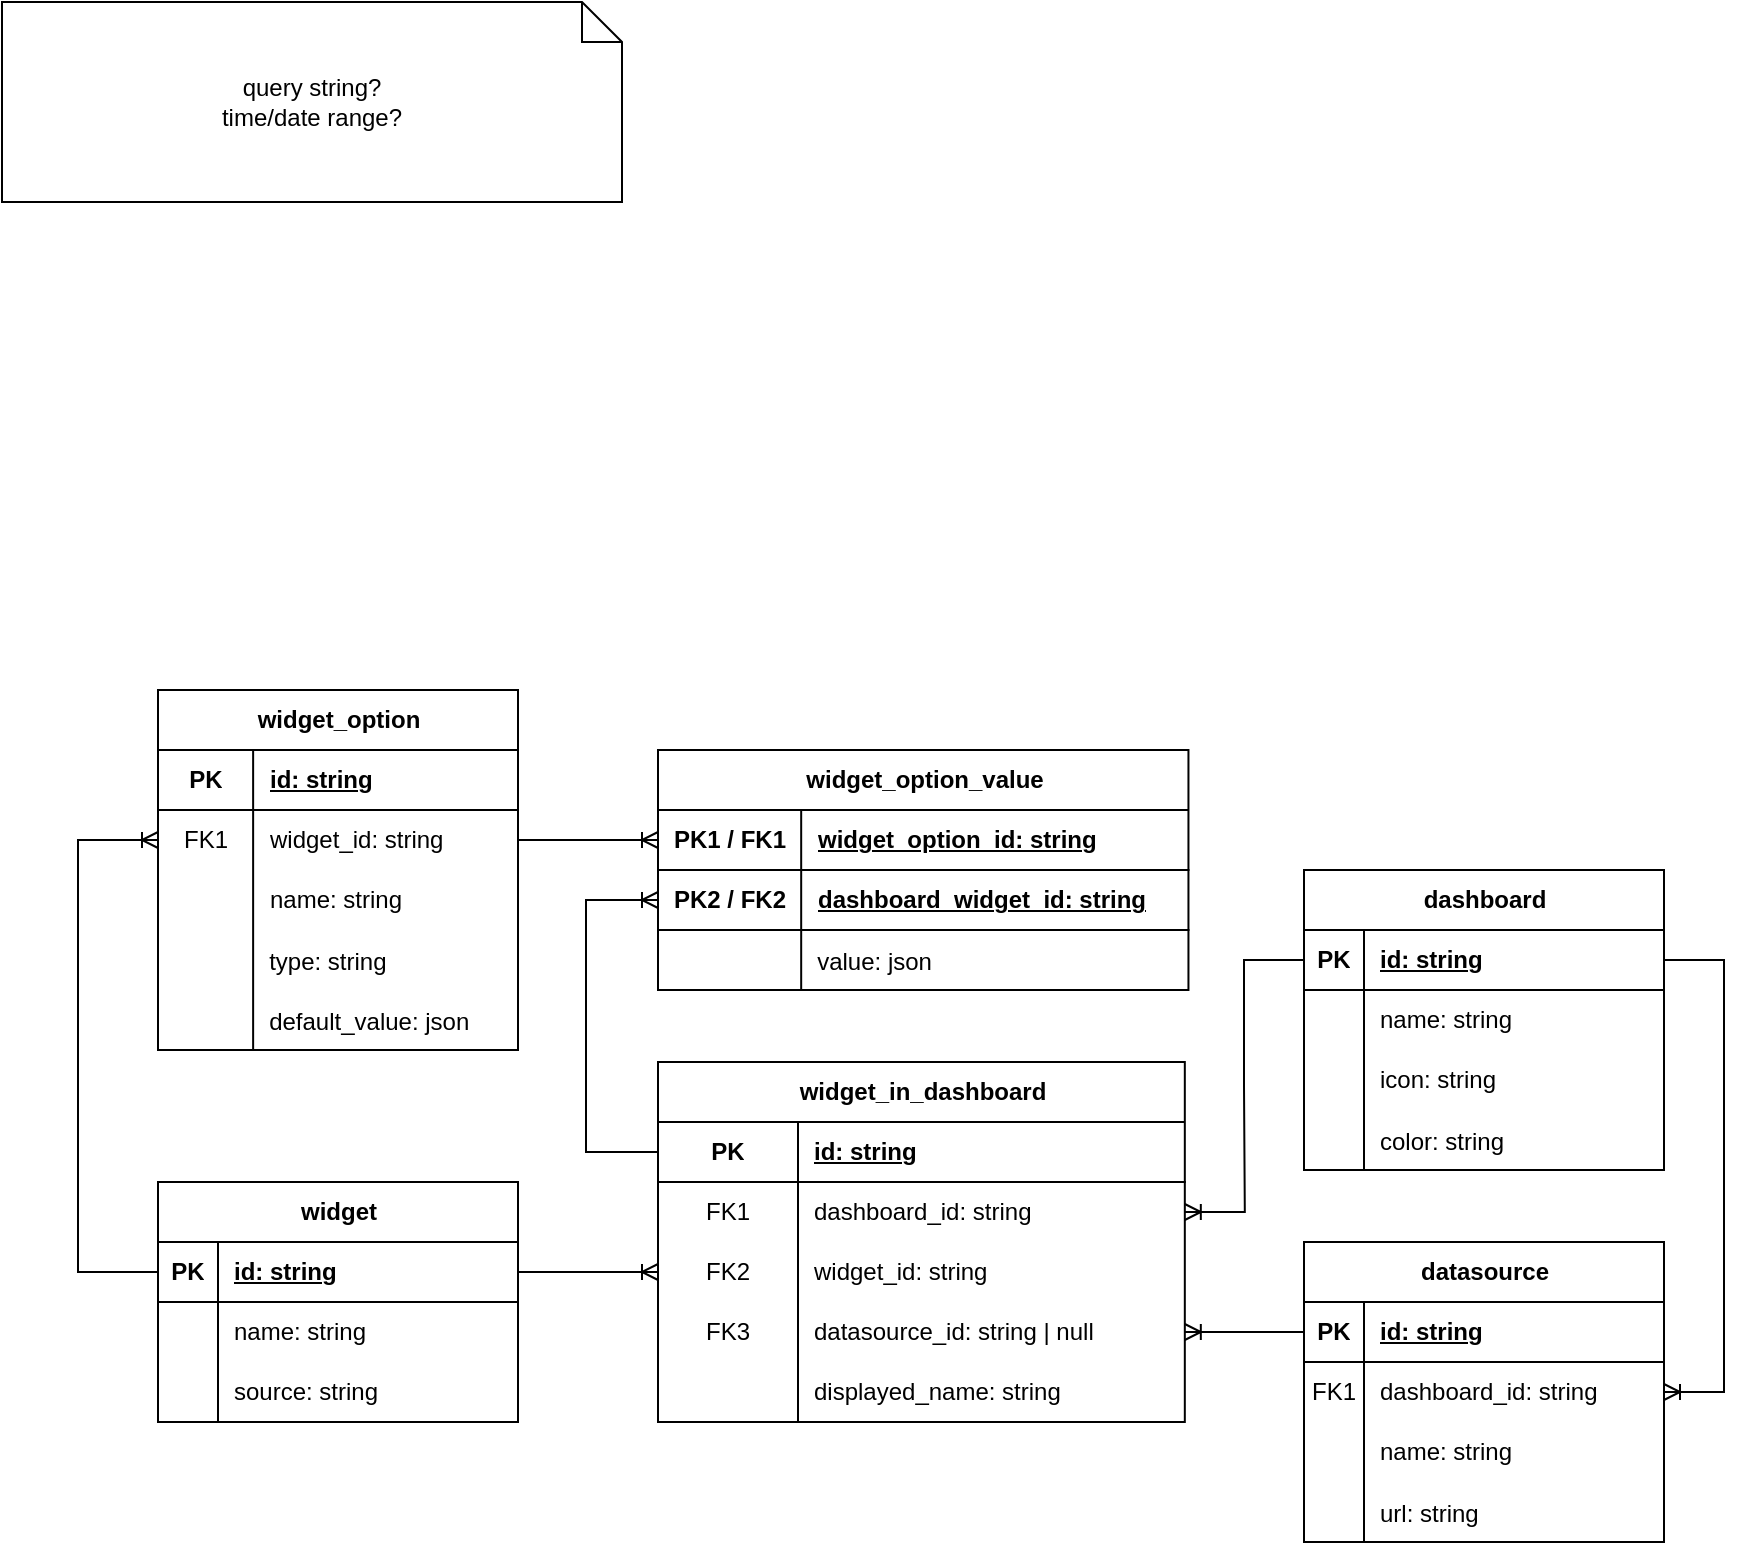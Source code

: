 <mxfile version="24.0.4" type="device" pages="2">
  <diagram id="R2lEEEUBdFMjLlhIrx00" name="Page-1">
    <mxGraphModel dx="989" dy="1033" grid="0" gridSize="10" guides="1" tooltips="1" connect="1" arrows="1" fold="1" page="0" pageScale="1" pageWidth="850" pageHeight="1100" math="0" shadow="0" extFonts="Permanent Marker^https://fonts.googleapis.com/css?family=Permanent+Marker">
      <root>
        <mxCell id="0" />
        <mxCell id="1" parent="0" />
        <mxCell id="Te9LDFHMuClZPnM4s6AV-28" value="widget" style="shape=table;startSize=30;container=1;collapsible=1;childLayout=tableLayout;fixedRows=1;rowLines=0;fontStyle=1;align=center;resizeLast=1;html=1;swimlaneLine=1;" parent="1" vertex="1">
          <mxGeometry x="90" y="330" width="180" height="120" as="geometry" />
        </mxCell>
        <mxCell id="Te9LDFHMuClZPnM4s6AV-29" value="" style="shape=tableRow;horizontal=0;startSize=0;swimlaneHead=0;swimlaneBody=0;fillColor=none;collapsible=0;dropTarget=0;points=[[0,0.5],[1,0.5]];portConstraint=eastwest;top=0;left=0;right=0;bottom=1;" parent="Te9LDFHMuClZPnM4s6AV-28" vertex="1">
          <mxGeometry y="30" width="180" height="30" as="geometry" />
        </mxCell>
        <mxCell id="Te9LDFHMuClZPnM4s6AV-30" value="PK" style="shape=partialRectangle;connectable=0;fillColor=none;top=0;left=0;bottom=0;right=0;fontStyle=1;overflow=hidden;whiteSpace=wrap;html=1;" parent="Te9LDFHMuClZPnM4s6AV-29" vertex="1">
          <mxGeometry width="30" height="30" as="geometry">
            <mxRectangle width="30" height="30" as="alternateBounds" />
          </mxGeometry>
        </mxCell>
        <mxCell id="Te9LDFHMuClZPnM4s6AV-31" value="id: string" style="shape=partialRectangle;connectable=0;fillColor=none;top=0;left=0;bottom=0;right=0;align=left;spacingLeft=6;fontStyle=5;overflow=hidden;whiteSpace=wrap;html=1;" parent="Te9LDFHMuClZPnM4s6AV-29" vertex="1">
          <mxGeometry x="30" width="150" height="30" as="geometry">
            <mxRectangle width="150" height="30" as="alternateBounds" />
          </mxGeometry>
        </mxCell>
        <mxCell id="Te9LDFHMuClZPnM4s6AV-32" value="" style="shape=tableRow;horizontal=0;startSize=0;swimlaneHead=0;swimlaneBody=0;fillColor=none;collapsible=0;dropTarget=0;points=[[0,0.5],[1,0.5]];portConstraint=eastwest;top=0;left=0;right=0;bottom=0;" parent="Te9LDFHMuClZPnM4s6AV-28" vertex="1">
          <mxGeometry y="60" width="180" height="30" as="geometry" />
        </mxCell>
        <mxCell id="Te9LDFHMuClZPnM4s6AV-33" value="" style="shape=partialRectangle;connectable=0;fillColor=none;top=0;left=0;bottom=0;right=0;editable=1;overflow=hidden;whiteSpace=wrap;html=1;" parent="Te9LDFHMuClZPnM4s6AV-32" vertex="1">
          <mxGeometry width="30" height="30" as="geometry">
            <mxRectangle width="30" height="30" as="alternateBounds" />
          </mxGeometry>
        </mxCell>
        <mxCell id="Te9LDFHMuClZPnM4s6AV-34" value="name: string" style="shape=partialRectangle;connectable=0;fillColor=none;top=0;left=0;bottom=0;right=0;align=left;spacingLeft=6;overflow=hidden;whiteSpace=wrap;html=1;" parent="Te9LDFHMuClZPnM4s6AV-32" vertex="1">
          <mxGeometry x="30" width="150" height="30" as="geometry">
            <mxRectangle width="150" height="30" as="alternateBounds" />
          </mxGeometry>
        </mxCell>
        <mxCell id="Te9LDFHMuClZPnM4s6AV-35" value="" style="shape=tableRow;horizontal=0;startSize=0;swimlaneHead=0;swimlaneBody=0;fillColor=none;collapsible=0;dropTarget=0;points=[[0,0.5],[1,0.5]];portConstraint=eastwest;top=0;left=0;right=0;bottom=0;" parent="Te9LDFHMuClZPnM4s6AV-28" vertex="1">
          <mxGeometry y="90" width="180" height="30" as="geometry" />
        </mxCell>
        <mxCell id="Te9LDFHMuClZPnM4s6AV-36" value="" style="shape=partialRectangle;connectable=0;fillColor=none;top=0;left=0;bottom=0;right=0;editable=1;overflow=hidden;whiteSpace=wrap;html=1;" parent="Te9LDFHMuClZPnM4s6AV-35" vertex="1">
          <mxGeometry width="30" height="30" as="geometry">
            <mxRectangle width="30" height="30" as="alternateBounds" />
          </mxGeometry>
        </mxCell>
        <mxCell id="Te9LDFHMuClZPnM4s6AV-37" value="source: string" style="shape=partialRectangle;connectable=0;fillColor=none;top=0;left=0;bottom=0;right=0;align=left;spacingLeft=6;overflow=hidden;whiteSpace=wrap;html=1;" parent="Te9LDFHMuClZPnM4s6AV-35" vertex="1">
          <mxGeometry x="30" width="150" height="30" as="geometry">
            <mxRectangle width="150" height="30" as="alternateBounds" />
          </mxGeometry>
        </mxCell>
        <mxCell id="Te9LDFHMuClZPnM4s6AV-76" value="dashboard" style="shape=table;startSize=30;container=1;collapsible=1;childLayout=tableLayout;fixedRows=1;rowLines=0;fontStyle=1;align=center;resizeLast=1;html=1;swimlaneLine=1;" parent="1" vertex="1">
          <mxGeometry x="663" y="174" width="180" height="150" as="geometry" />
        </mxCell>
        <mxCell id="Te9LDFHMuClZPnM4s6AV-77" value="" style="shape=tableRow;horizontal=0;startSize=0;swimlaneHead=0;swimlaneBody=0;fillColor=none;collapsible=0;dropTarget=0;points=[[0,0.5],[1,0.5]];portConstraint=eastwest;top=0;left=0;right=0;bottom=1;" parent="Te9LDFHMuClZPnM4s6AV-76" vertex="1">
          <mxGeometry y="30" width="180" height="30" as="geometry" />
        </mxCell>
        <mxCell id="Te9LDFHMuClZPnM4s6AV-78" value="PK" style="shape=partialRectangle;connectable=0;fillColor=none;top=0;left=0;bottom=0;right=0;fontStyle=1;overflow=hidden;whiteSpace=wrap;html=1;" parent="Te9LDFHMuClZPnM4s6AV-77" vertex="1">
          <mxGeometry width="30" height="30" as="geometry">
            <mxRectangle width="30" height="30" as="alternateBounds" />
          </mxGeometry>
        </mxCell>
        <mxCell id="Te9LDFHMuClZPnM4s6AV-79" value="id: string" style="shape=partialRectangle;connectable=0;fillColor=none;top=0;left=0;bottom=0;right=0;align=left;spacingLeft=6;fontStyle=5;overflow=hidden;whiteSpace=wrap;html=1;" parent="Te9LDFHMuClZPnM4s6AV-77" vertex="1">
          <mxGeometry x="30" width="150" height="30" as="geometry">
            <mxRectangle width="150" height="30" as="alternateBounds" />
          </mxGeometry>
        </mxCell>
        <mxCell id="Te9LDFHMuClZPnM4s6AV-80" value="" style="shape=tableRow;horizontal=0;startSize=0;swimlaneHead=0;swimlaneBody=0;fillColor=none;collapsible=0;dropTarget=0;points=[[0,0.5],[1,0.5]];portConstraint=eastwest;top=0;left=0;right=0;bottom=0;" parent="Te9LDFHMuClZPnM4s6AV-76" vertex="1">
          <mxGeometry y="60" width="180" height="30" as="geometry" />
        </mxCell>
        <mxCell id="Te9LDFHMuClZPnM4s6AV-81" value="" style="shape=partialRectangle;connectable=0;fillColor=none;top=0;left=0;bottom=0;right=0;editable=1;overflow=hidden;whiteSpace=wrap;html=1;" parent="Te9LDFHMuClZPnM4s6AV-80" vertex="1">
          <mxGeometry width="30" height="30" as="geometry">
            <mxRectangle width="30" height="30" as="alternateBounds" />
          </mxGeometry>
        </mxCell>
        <mxCell id="Te9LDFHMuClZPnM4s6AV-82" value="name: string" style="shape=partialRectangle;connectable=0;fillColor=none;top=0;left=0;bottom=0;right=0;align=left;spacingLeft=6;overflow=hidden;whiteSpace=wrap;html=1;" parent="Te9LDFHMuClZPnM4s6AV-80" vertex="1">
          <mxGeometry x="30" width="150" height="30" as="geometry">
            <mxRectangle width="150" height="30" as="alternateBounds" />
          </mxGeometry>
        </mxCell>
        <mxCell id="Te9LDFHMuClZPnM4s6AV-83" value="" style="shape=tableRow;horizontal=0;startSize=0;swimlaneHead=0;swimlaneBody=0;fillColor=none;collapsible=0;dropTarget=0;points=[[0,0.5],[1,0.5]];portConstraint=eastwest;top=0;left=0;right=0;bottom=0;" parent="Te9LDFHMuClZPnM4s6AV-76" vertex="1">
          <mxGeometry y="90" width="180" height="30" as="geometry" />
        </mxCell>
        <mxCell id="Te9LDFHMuClZPnM4s6AV-84" value="" style="shape=partialRectangle;connectable=0;fillColor=none;top=0;left=0;bottom=0;right=0;editable=1;overflow=hidden;whiteSpace=wrap;html=1;" parent="Te9LDFHMuClZPnM4s6AV-83" vertex="1">
          <mxGeometry width="30" height="30" as="geometry">
            <mxRectangle width="30" height="30" as="alternateBounds" />
          </mxGeometry>
        </mxCell>
        <mxCell id="Te9LDFHMuClZPnM4s6AV-85" value="icon: string" style="shape=partialRectangle;connectable=0;fillColor=none;top=0;left=0;bottom=0;right=0;align=left;spacingLeft=6;overflow=hidden;whiteSpace=wrap;html=1;" parent="Te9LDFHMuClZPnM4s6AV-83" vertex="1">
          <mxGeometry x="30" width="150" height="30" as="geometry">
            <mxRectangle width="150" height="30" as="alternateBounds" />
          </mxGeometry>
        </mxCell>
        <mxCell id="m6MN7YLD6GfUVLZnGuuG-7" value="" style="shape=tableRow;horizontal=0;startSize=0;swimlaneHead=0;swimlaneBody=0;fillColor=none;collapsible=0;dropTarget=0;points=[[0,0.5],[1,0.5]];portConstraint=eastwest;top=0;left=0;right=0;bottom=0;" parent="Te9LDFHMuClZPnM4s6AV-76" vertex="1">
          <mxGeometry y="120" width="180" height="30" as="geometry" />
        </mxCell>
        <mxCell id="m6MN7YLD6GfUVLZnGuuG-8" value="" style="shape=partialRectangle;connectable=0;fillColor=none;top=0;left=0;bottom=0;right=0;editable=1;overflow=hidden;" parent="m6MN7YLD6GfUVLZnGuuG-7" vertex="1">
          <mxGeometry width="30" height="30" as="geometry">
            <mxRectangle width="30" height="30" as="alternateBounds" />
          </mxGeometry>
        </mxCell>
        <mxCell id="m6MN7YLD6GfUVLZnGuuG-9" value="color: string" style="shape=partialRectangle;connectable=0;fillColor=none;top=0;left=0;bottom=0;right=0;align=left;spacingLeft=6;overflow=hidden;" parent="m6MN7YLD6GfUVLZnGuuG-7" vertex="1">
          <mxGeometry x="30" width="150" height="30" as="geometry">
            <mxRectangle width="150" height="30" as="alternateBounds" />
          </mxGeometry>
        </mxCell>
        <mxCell id="Te9LDFHMuClZPnM4s6AV-92" value="widget_in_dashboard" style="shape=table;startSize=30;container=1;collapsible=1;childLayout=tableLayout;fixedRows=1;rowLines=0;fontStyle=1;align=center;resizeLast=1;html=1;swimlaneLine=1;" parent="1" vertex="1">
          <mxGeometry x="340" y="270" width="263.409" height="180" as="geometry" />
        </mxCell>
        <mxCell id="Te9LDFHMuClZPnM4s6AV-119" value="" style="shape=tableRow;horizontal=0;startSize=0;swimlaneHead=0;swimlaneBody=0;fillColor=none;collapsible=0;dropTarget=0;points=[[0,0.5],[1,0.5]];portConstraint=eastwest;top=0;left=0;right=0;bottom=1;" parent="Te9LDFHMuClZPnM4s6AV-92" vertex="1">
          <mxGeometry y="30" width="263.409" height="30" as="geometry" />
        </mxCell>
        <mxCell id="Te9LDFHMuClZPnM4s6AV-120" value="PK" style="shape=partialRectangle;connectable=0;fillColor=none;top=0;left=0;bottom=0;right=0;fontStyle=1;overflow=hidden;whiteSpace=wrap;html=1;" parent="Te9LDFHMuClZPnM4s6AV-119" vertex="1">
          <mxGeometry width="70" height="30" as="geometry">
            <mxRectangle width="70" height="30" as="alternateBounds" />
          </mxGeometry>
        </mxCell>
        <mxCell id="Te9LDFHMuClZPnM4s6AV-121" value="id: string" style="shape=partialRectangle;connectable=0;fillColor=none;top=0;left=0;bottom=0;right=0;align=left;spacingLeft=6;fontStyle=5;overflow=hidden;whiteSpace=wrap;html=1;" parent="Te9LDFHMuClZPnM4s6AV-119" vertex="1">
          <mxGeometry x="70" width="193.409" height="30" as="geometry">
            <mxRectangle width="193.409" height="30" as="alternateBounds" />
          </mxGeometry>
        </mxCell>
        <mxCell id="Te9LDFHMuClZPnM4s6AV-132" value="" style="shape=tableRow;horizontal=0;startSize=0;swimlaneHead=0;swimlaneBody=0;fillColor=none;collapsible=0;dropTarget=0;points=[[0,0.5],[1,0.5]];portConstraint=eastwest;top=0;left=0;right=0;bottom=0;" parent="Te9LDFHMuClZPnM4s6AV-92" vertex="1">
          <mxGeometry y="60" width="263.409" height="30" as="geometry" />
        </mxCell>
        <mxCell id="Te9LDFHMuClZPnM4s6AV-133" value="FK1" style="shape=partialRectangle;connectable=0;fillColor=none;top=0;left=0;bottom=0;right=0;fontStyle=0;overflow=hidden;whiteSpace=wrap;html=1;" parent="Te9LDFHMuClZPnM4s6AV-132" vertex="1">
          <mxGeometry width="70" height="30" as="geometry">
            <mxRectangle width="70" height="30" as="alternateBounds" />
          </mxGeometry>
        </mxCell>
        <mxCell id="Te9LDFHMuClZPnM4s6AV-134" value="dashboard_id: string" style="shape=partialRectangle;connectable=0;fillColor=none;top=0;left=0;bottom=0;right=0;align=left;spacingLeft=6;fontStyle=0;overflow=hidden;whiteSpace=wrap;html=1;" parent="Te9LDFHMuClZPnM4s6AV-132" vertex="1">
          <mxGeometry x="70" width="193.409" height="30" as="geometry">
            <mxRectangle width="193.409" height="30" as="alternateBounds" />
          </mxGeometry>
        </mxCell>
        <mxCell id="Te9LDFHMuClZPnM4s6AV-116" value="" style="shape=tableRow;horizontal=0;startSize=0;swimlaneHead=0;swimlaneBody=0;fillColor=none;collapsible=0;dropTarget=0;points=[[0,0.5],[1,0.5]];portConstraint=eastwest;top=0;left=0;right=0;bottom=0;" parent="Te9LDFHMuClZPnM4s6AV-92" vertex="1">
          <mxGeometry y="90" width="263.409" height="30" as="geometry" />
        </mxCell>
        <mxCell id="Te9LDFHMuClZPnM4s6AV-117" value="FK2" style="shape=partialRectangle;connectable=0;fillColor=none;top=0;left=0;bottom=0;right=0;fontStyle=0;overflow=hidden;whiteSpace=wrap;html=1;" parent="Te9LDFHMuClZPnM4s6AV-116" vertex="1">
          <mxGeometry width="70" height="30" as="geometry">
            <mxRectangle width="70" height="30" as="alternateBounds" />
          </mxGeometry>
        </mxCell>
        <mxCell id="Te9LDFHMuClZPnM4s6AV-118" value="widget_id: string" style="shape=partialRectangle;connectable=0;fillColor=none;top=0;left=0;bottom=0;right=0;align=left;spacingLeft=6;fontStyle=0;overflow=hidden;whiteSpace=wrap;html=1;" parent="Te9LDFHMuClZPnM4s6AV-116" vertex="1">
          <mxGeometry x="70" width="193.409" height="30" as="geometry">
            <mxRectangle width="193.409" height="30" as="alternateBounds" />
          </mxGeometry>
        </mxCell>
        <mxCell id="79Zf-nwDdIMhH0uCyIyL-22" value="" style="shape=tableRow;horizontal=0;startSize=0;swimlaneHead=0;swimlaneBody=0;fillColor=none;collapsible=0;dropTarget=0;points=[[0,0.5],[1,0.5]];portConstraint=eastwest;top=0;left=0;right=0;bottom=0;" vertex="1" parent="Te9LDFHMuClZPnM4s6AV-92">
          <mxGeometry y="120" width="263.409" height="30" as="geometry" />
        </mxCell>
        <mxCell id="79Zf-nwDdIMhH0uCyIyL-23" value="FK3" style="shape=partialRectangle;connectable=0;fillColor=none;top=0;left=0;bottom=0;right=0;fontStyle=0;overflow=hidden;whiteSpace=wrap;html=1;" vertex="1" parent="79Zf-nwDdIMhH0uCyIyL-22">
          <mxGeometry width="70" height="30" as="geometry">
            <mxRectangle width="70" height="30" as="alternateBounds" />
          </mxGeometry>
        </mxCell>
        <mxCell id="79Zf-nwDdIMhH0uCyIyL-24" value="datasource_id: string | null" style="shape=partialRectangle;connectable=0;fillColor=none;top=0;left=0;bottom=0;right=0;align=left;spacingLeft=6;fontStyle=0;overflow=hidden;whiteSpace=wrap;html=1;" vertex="1" parent="79Zf-nwDdIMhH0uCyIyL-22">
          <mxGeometry x="70" width="193.409" height="30" as="geometry">
            <mxRectangle width="193.409" height="30" as="alternateBounds" />
          </mxGeometry>
        </mxCell>
        <mxCell id="79Zf-nwDdIMhH0uCyIyL-29" value="" style="shape=tableRow;horizontal=0;startSize=0;swimlaneHead=0;swimlaneBody=0;fillColor=none;collapsible=0;dropTarget=0;points=[[0,0.5],[1,0.5]];portConstraint=eastwest;top=0;left=0;right=0;bottom=0;" vertex="1" parent="Te9LDFHMuClZPnM4s6AV-92">
          <mxGeometry y="150" width="263.409" height="30" as="geometry" />
        </mxCell>
        <mxCell id="79Zf-nwDdIMhH0uCyIyL-30" value="" style="shape=partialRectangle;connectable=0;fillColor=none;top=0;left=0;bottom=0;right=0;fontStyle=0;overflow=hidden;whiteSpace=wrap;html=1;" vertex="1" parent="79Zf-nwDdIMhH0uCyIyL-29">
          <mxGeometry width="70" height="30" as="geometry">
            <mxRectangle width="70" height="30" as="alternateBounds" />
          </mxGeometry>
        </mxCell>
        <mxCell id="79Zf-nwDdIMhH0uCyIyL-31" value="displayed_name: string" style="shape=partialRectangle;connectable=0;fillColor=none;top=0;left=0;bottom=0;right=0;align=left;spacingLeft=6;fontStyle=0;overflow=hidden;whiteSpace=wrap;html=1;" vertex="1" parent="79Zf-nwDdIMhH0uCyIyL-29">
          <mxGeometry x="70" width="193.409" height="30" as="geometry">
            <mxRectangle width="193.409" height="30" as="alternateBounds" />
          </mxGeometry>
        </mxCell>
        <mxCell id="Te9LDFHMuClZPnM4s6AV-106" style="edgeStyle=orthogonalEdgeStyle;rounded=0;orthogonalLoop=1;jettySize=auto;html=1;exitX=0;exitY=0.5;exitDx=0;exitDy=0;entryX=0;entryY=0.5;entryDx=0;entryDy=0;strokeColor=none;" parent="1" source="Te9LDFHMuClZPnM4s6AV-29" edge="1">
          <mxGeometry relative="1" as="geometry">
            <mxPoint x="340" y="315" as="targetPoint" />
          </mxGeometry>
        </mxCell>
        <mxCell id="Te9LDFHMuClZPnM4s6AV-107" value="" style="edgeStyle=entityRelationEdgeStyle;fontSize=12;html=1;endArrow=ERoneToMany;rounded=0;exitX=1;exitY=0.5;exitDx=0;exitDy=0;" parent="1" source="Te9LDFHMuClZPnM4s6AV-29" target="Te9LDFHMuClZPnM4s6AV-116" edge="1">
          <mxGeometry width="100" height="100" relative="1" as="geometry">
            <mxPoint x="220" y="430" as="sourcePoint" />
            <mxPoint x="340" y="315" as="targetPoint" />
          </mxGeometry>
        </mxCell>
        <mxCell id="Te9LDFHMuClZPnM4s6AV-135" value="" style="edgeStyle=entityRelationEdgeStyle;fontSize=12;html=1;endArrow=ERoneToMany;rounded=0;exitX=0;exitY=0.5;exitDx=0;exitDy=0;" parent="1" source="Te9LDFHMuClZPnM4s6AV-77" target="Te9LDFHMuClZPnM4s6AV-132" edge="1">
          <mxGeometry width="100" height="100" relative="1" as="geometry">
            <mxPoint x="610" y="319" as="sourcePoint" />
            <mxPoint x="710" y="219" as="targetPoint" />
          </mxGeometry>
        </mxCell>
        <mxCell id="Te9LDFHMuClZPnM4s6AV-137" value="query string?&lt;div&gt;time/date range?&lt;/div&gt;" style="shape=note;size=20;whiteSpace=wrap;html=1;" parent="1" vertex="1">
          <mxGeometry x="12" y="-260" width="310" height="100" as="geometry" />
        </mxCell>
        <mxCell id="79Zf-nwDdIMhH0uCyIyL-1" value="datasource" style="shape=table;startSize=30;container=1;collapsible=1;childLayout=tableLayout;fixedRows=1;rowLines=0;fontStyle=1;align=center;resizeLast=1;html=1;swimlaneLine=1;" vertex="1" parent="1">
          <mxGeometry x="663" y="360" width="180" height="150" as="geometry" />
        </mxCell>
        <mxCell id="79Zf-nwDdIMhH0uCyIyL-2" value="" style="shape=tableRow;horizontal=0;startSize=0;swimlaneHead=0;swimlaneBody=0;fillColor=none;collapsible=0;dropTarget=0;points=[[0,0.5],[1,0.5]];portConstraint=eastwest;top=0;left=0;right=0;bottom=1;" vertex="1" parent="79Zf-nwDdIMhH0uCyIyL-1">
          <mxGeometry y="30" width="180" height="30" as="geometry" />
        </mxCell>
        <mxCell id="79Zf-nwDdIMhH0uCyIyL-3" value="PK" style="shape=partialRectangle;connectable=0;fillColor=none;top=0;left=0;bottom=0;right=0;fontStyle=1;overflow=hidden;whiteSpace=wrap;html=1;" vertex="1" parent="79Zf-nwDdIMhH0uCyIyL-2">
          <mxGeometry width="30" height="30" as="geometry">
            <mxRectangle width="30" height="30" as="alternateBounds" />
          </mxGeometry>
        </mxCell>
        <mxCell id="79Zf-nwDdIMhH0uCyIyL-4" value="id: string" style="shape=partialRectangle;connectable=0;fillColor=none;top=0;left=0;bottom=0;right=0;align=left;spacingLeft=6;fontStyle=5;overflow=hidden;whiteSpace=wrap;html=1;" vertex="1" parent="79Zf-nwDdIMhH0uCyIyL-2">
          <mxGeometry x="30" width="150" height="30" as="geometry">
            <mxRectangle width="150" height="30" as="alternateBounds" />
          </mxGeometry>
        </mxCell>
        <mxCell id="79Zf-nwDdIMhH0uCyIyL-5" value="" style="shape=tableRow;horizontal=0;startSize=0;swimlaneHead=0;swimlaneBody=0;fillColor=none;collapsible=0;dropTarget=0;points=[[0,0.5],[1,0.5]];portConstraint=eastwest;top=0;left=0;right=0;bottom=0;" vertex="1" parent="79Zf-nwDdIMhH0uCyIyL-1">
          <mxGeometry y="60" width="180" height="30" as="geometry" />
        </mxCell>
        <mxCell id="79Zf-nwDdIMhH0uCyIyL-6" value="FK1" style="shape=partialRectangle;connectable=0;fillColor=none;top=0;left=0;bottom=0;right=0;editable=1;overflow=hidden;whiteSpace=wrap;html=1;" vertex="1" parent="79Zf-nwDdIMhH0uCyIyL-5">
          <mxGeometry width="30" height="30" as="geometry">
            <mxRectangle width="30" height="30" as="alternateBounds" />
          </mxGeometry>
        </mxCell>
        <mxCell id="79Zf-nwDdIMhH0uCyIyL-7" value="dashboard_id: string" style="shape=partialRectangle;connectable=0;fillColor=none;top=0;left=0;bottom=0;right=0;align=left;spacingLeft=6;overflow=hidden;whiteSpace=wrap;html=1;" vertex="1" parent="79Zf-nwDdIMhH0uCyIyL-5">
          <mxGeometry x="30" width="150" height="30" as="geometry">
            <mxRectangle width="150" height="30" as="alternateBounds" />
          </mxGeometry>
        </mxCell>
        <mxCell id="79Zf-nwDdIMhH0uCyIyL-8" value="" style="shape=tableRow;horizontal=0;startSize=0;swimlaneHead=0;swimlaneBody=0;fillColor=none;collapsible=0;dropTarget=0;points=[[0,0.5],[1,0.5]];portConstraint=eastwest;top=0;left=0;right=0;bottom=0;" vertex="1" parent="79Zf-nwDdIMhH0uCyIyL-1">
          <mxGeometry y="90" width="180" height="30" as="geometry" />
        </mxCell>
        <mxCell id="79Zf-nwDdIMhH0uCyIyL-9" value="" style="shape=partialRectangle;connectable=0;fillColor=none;top=0;left=0;bottom=0;right=0;editable=1;overflow=hidden;whiteSpace=wrap;html=1;" vertex="1" parent="79Zf-nwDdIMhH0uCyIyL-8">
          <mxGeometry width="30" height="30" as="geometry">
            <mxRectangle width="30" height="30" as="alternateBounds" />
          </mxGeometry>
        </mxCell>
        <mxCell id="79Zf-nwDdIMhH0uCyIyL-10" value="name: string" style="shape=partialRectangle;connectable=0;fillColor=none;top=0;left=0;bottom=0;right=0;align=left;spacingLeft=6;overflow=hidden;whiteSpace=wrap;html=1;" vertex="1" parent="79Zf-nwDdIMhH0uCyIyL-8">
          <mxGeometry x="30" width="150" height="30" as="geometry">
            <mxRectangle width="150" height="30" as="alternateBounds" />
          </mxGeometry>
        </mxCell>
        <mxCell id="79Zf-nwDdIMhH0uCyIyL-11" value="" style="shape=tableRow;horizontal=0;startSize=0;swimlaneHead=0;swimlaneBody=0;fillColor=none;collapsible=0;dropTarget=0;points=[[0,0.5],[1,0.5]];portConstraint=eastwest;top=0;left=0;right=0;bottom=0;" vertex="1" parent="79Zf-nwDdIMhH0uCyIyL-1">
          <mxGeometry y="120" width="180" height="30" as="geometry" />
        </mxCell>
        <mxCell id="79Zf-nwDdIMhH0uCyIyL-12" value="" style="shape=partialRectangle;connectable=0;fillColor=none;top=0;left=0;bottom=0;right=0;editable=1;overflow=hidden;" vertex="1" parent="79Zf-nwDdIMhH0uCyIyL-11">
          <mxGeometry width="30" height="30" as="geometry">
            <mxRectangle width="30" height="30" as="alternateBounds" />
          </mxGeometry>
        </mxCell>
        <mxCell id="79Zf-nwDdIMhH0uCyIyL-13" value="url: string" style="shape=partialRectangle;connectable=0;fillColor=none;top=0;left=0;bottom=0;right=0;align=left;spacingLeft=6;overflow=hidden;" vertex="1" parent="79Zf-nwDdIMhH0uCyIyL-11">
          <mxGeometry x="30" width="150" height="30" as="geometry">
            <mxRectangle width="150" height="30" as="alternateBounds" />
          </mxGeometry>
        </mxCell>
        <mxCell id="79Zf-nwDdIMhH0uCyIyL-21" value="" style="edgeStyle=entityRelationEdgeStyle;fontSize=12;html=1;endArrow=ERoneToMany;rounded=0;exitX=1;exitY=0.5;exitDx=0;exitDy=0;entryX=1;entryY=0.5;entryDx=0;entryDy=0;" edge="1" parent="1" source="Te9LDFHMuClZPnM4s6AV-77" target="79Zf-nwDdIMhH0uCyIyL-5">
          <mxGeometry width="100" height="100" relative="1" as="geometry">
            <mxPoint x="995" y="311" as="sourcePoint" />
            <mxPoint x="1015" y="471" as="targetPoint" />
          </mxGeometry>
        </mxCell>
        <mxCell id="79Zf-nwDdIMhH0uCyIyL-25" value="" style="edgeStyle=entityRelationEdgeStyle;fontSize=12;html=1;endArrow=ERoneToMany;rounded=0;entryX=1;entryY=0.5;entryDx=0;entryDy=0;exitX=0;exitY=0.5;exitDx=0;exitDy=0;" edge="1" parent="1" source="79Zf-nwDdIMhH0uCyIyL-2" target="79Zf-nwDdIMhH0uCyIyL-22">
          <mxGeometry width="100" height="100" relative="1" as="geometry">
            <mxPoint x="630" y="550" as="sourcePoint" />
            <mxPoint x="550" y="655" as="targetPoint" />
          </mxGeometry>
        </mxCell>
        <mxCell id="PnlZg6uTuElarKjSHtrN-1" value="widget_option" style="shape=table;startSize=30;container=1;collapsible=1;childLayout=tableLayout;fixedRows=1;rowLines=0;fontStyle=1;align=center;resizeLast=1;html=1;swimlaneLine=1;" vertex="1" parent="1">
          <mxGeometry x="90" y="84" width="180" height="180" as="geometry" />
        </mxCell>
        <mxCell id="PnlZg6uTuElarKjSHtrN-2" value="" style="shape=tableRow;horizontal=0;startSize=0;swimlaneHead=0;swimlaneBody=0;fillColor=none;collapsible=0;dropTarget=0;points=[[0,0.5],[1,0.5]];portConstraint=eastwest;top=0;left=0;right=0;bottom=1;" vertex="1" parent="PnlZg6uTuElarKjSHtrN-1">
          <mxGeometry y="30" width="180" height="30" as="geometry" />
        </mxCell>
        <mxCell id="PnlZg6uTuElarKjSHtrN-3" value="PK" style="shape=partialRectangle;connectable=0;fillColor=none;top=0;left=0;bottom=0;right=0;fontStyle=1;overflow=hidden;whiteSpace=wrap;html=1;" vertex="1" parent="PnlZg6uTuElarKjSHtrN-2">
          <mxGeometry width="47.565" height="30" as="geometry">
            <mxRectangle width="47.565" height="30" as="alternateBounds" />
          </mxGeometry>
        </mxCell>
        <mxCell id="PnlZg6uTuElarKjSHtrN-4" value="id: string" style="shape=partialRectangle;connectable=0;fillColor=none;top=0;left=0;bottom=0;right=0;align=left;spacingLeft=6;fontStyle=5;overflow=hidden;whiteSpace=wrap;html=1;" vertex="1" parent="PnlZg6uTuElarKjSHtrN-2">
          <mxGeometry x="47.565" width="132.435" height="30" as="geometry">
            <mxRectangle width="132.435" height="30" as="alternateBounds" />
          </mxGeometry>
        </mxCell>
        <mxCell id="PnlZg6uTuElarKjSHtrN-5" value="" style="shape=tableRow;horizontal=0;startSize=0;swimlaneHead=0;swimlaneBody=0;fillColor=none;collapsible=0;dropTarget=0;points=[[0,0.5],[1,0.5]];portConstraint=eastwest;top=0;left=0;right=0;bottom=0;" vertex="1" parent="PnlZg6uTuElarKjSHtrN-1">
          <mxGeometry y="60" width="180" height="30" as="geometry" />
        </mxCell>
        <mxCell id="PnlZg6uTuElarKjSHtrN-6" value="FK1" style="shape=partialRectangle;connectable=0;fillColor=none;top=0;left=0;bottom=0;right=0;editable=1;overflow=hidden;whiteSpace=wrap;html=1;" vertex="1" parent="PnlZg6uTuElarKjSHtrN-5">
          <mxGeometry width="47.565" height="30" as="geometry">
            <mxRectangle width="47.565" height="30" as="alternateBounds" />
          </mxGeometry>
        </mxCell>
        <mxCell id="PnlZg6uTuElarKjSHtrN-7" value="widget_id: string" style="shape=partialRectangle;connectable=0;fillColor=none;top=0;left=0;bottom=0;right=0;align=left;spacingLeft=6;overflow=hidden;whiteSpace=wrap;html=1;" vertex="1" parent="PnlZg6uTuElarKjSHtrN-5">
          <mxGeometry x="47.565" width="132.435" height="30" as="geometry">
            <mxRectangle width="132.435" height="30" as="alternateBounds" />
          </mxGeometry>
        </mxCell>
        <mxCell id="PnlZg6uTuElarKjSHtrN-8" value="" style="shape=tableRow;horizontal=0;startSize=0;swimlaneHead=0;swimlaneBody=0;fillColor=none;collapsible=0;dropTarget=0;points=[[0,0.5],[1,0.5]];portConstraint=eastwest;top=0;left=0;right=0;bottom=0;" vertex="1" parent="PnlZg6uTuElarKjSHtrN-1">
          <mxGeometry y="90" width="180" height="30" as="geometry" />
        </mxCell>
        <mxCell id="PnlZg6uTuElarKjSHtrN-9" value="" style="shape=partialRectangle;connectable=0;fillColor=none;top=0;left=0;bottom=0;right=0;editable=1;overflow=hidden;whiteSpace=wrap;html=1;" vertex="1" parent="PnlZg6uTuElarKjSHtrN-8">
          <mxGeometry width="47.565" height="30" as="geometry">
            <mxRectangle width="47.565" height="30" as="alternateBounds" />
          </mxGeometry>
        </mxCell>
        <mxCell id="PnlZg6uTuElarKjSHtrN-10" value="name: string" style="shape=partialRectangle;connectable=0;fillColor=none;top=0;left=0;bottom=0;right=0;align=left;spacingLeft=6;overflow=hidden;whiteSpace=wrap;html=1;" vertex="1" parent="PnlZg6uTuElarKjSHtrN-8">
          <mxGeometry x="47.565" width="132.435" height="30" as="geometry">
            <mxRectangle width="132.435" height="30" as="alternateBounds" />
          </mxGeometry>
        </mxCell>
        <mxCell id="PnlZg6uTuElarKjSHtrN-11" value="" style="shape=tableRow;horizontal=0;startSize=0;swimlaneHead=0;swimlaneBody=0;fillColor=none;collapsible=0;dropTarget=0;points=[[0,0.5],[1,0.5]];portConstraint=eastwest;top=0;left=0;right=0;bottom=0;" vertex="1" parent="PnlZg6uTuElarKjSHtrN-1">
          <mxGeometry y="120" width="180" height="30" as="geometry" />
        </mxCell>
        <mxCell id="PnlZg6uTuElarKjSHtrN-12" value="" style="shape=partialRectangle;connectable=0;fillColor=none;top=0;left=0;bottom=0;right=0;editable=1;overflow=hidden;" vertex="1" parent="PnlZg6uTuElarKjSHtrN-11">
          <mxGeometry width="47.565" height="30" as="geometry">
            <mxRectangle width="47.565" height="30" as="alternateBounds" />
          </mxGeometry>
        </mxCell>
        <mxCell id="PnlZg6uTuElarKjSHtrN-13" value="type: string" style="shape=partialRectangle;connectable=0;fillColor=none;top=0;left=0;bottom=0;right=0;align=left;spacingLeft=6;overflow=hidden;" vertex="1" parent="PnlZg6uTuElarKjSHtrN-11">
          <mxGeometry x="47.565" width="132.435" height="30" as="geometry">
            <mxRectangle width="132.435" height="30" as="alternateBounds" />
          </mxGeometry>
        </mxCell>
        <mxCell id="PnlZg6uTuElarKjSHtrN-14" value="" style="shape=tableRow;horizontal=0;startSize=0;swimlaneHead=0;swimlaneBody=0;fillColor=none;collapsible=0;dropTarget=0;points=[[0,0.5],[1,0.5]];portConstraint=eastwest;top=0;left=0;right=0;bottom=0;" vertex="1" parent="PnlZg6uTuElarKjSHtrN-1">
          <mxGeometry y="150" width="180" height="30" as="geometry" />
        </mxCell>
        <mxCell id="PnlZg6uTuElarKjSHtrN-15" value="" style="shape=partialRectangle;connectable=0;fillColor=none;top=0;left=0;bottom=0;right=0;editable=1;overflow=hidden;" vertex="1" parent="PnlZg6uTuElarKjSHtrN-14">
          <mxGeometry width="47.565" height="30" as="geometry">
            <mxRectangle width="47.565" height="30" as="alternateBounds" />
          </mxGeometry>
        </mxCell>
        <mxCell id="PnlZg6uTuElarKjSHtrN-16" value="default_value: json" style="shape=partialRectangle;connectable=0;fillColor=none;top=0;left=0;bottom=0;right=0;align=left;spacingLeft=6;overflow=hidden;" vertex="1" parent="PnlZg6uTuElarKjSHtrN-14">
          <mxGeometry x="47.565" width="132.435" height="30" as="geometry">
            <mxRectangle width="132.435" height="30" as="alternateBounds" />
          </mxGeometry>
        </mxCell>
        <mxCell id="PnlZg6uTuElarKjSHtrN-26" value="" style="edgeStyle=elbowEdgeStyle;fontSize=12;html=1;endArrow=ERoneToMany;rounded=0;strokeColor=default;exitX=0;exitY=0.5;exitDx=0;exitDy=0;entryX=0;entryY=0.5;entryDx=0;entryDy=0;" edge="1" parent="1" source="Te9LDFHMuClZPnM4s6AV-29" target="PnlZg6uTuElarKjSHtrN-5">
          <mxGeometry width="100" height="100" relative="1" as="geometry">
            <mxPoint x="-88.692" y="346" as="sourcePoint" />
            <mxPoint x="-58" y="167" as="targetPoint" />
            <Array as="points">
              <mxPoint x="50" y="291" />
            </Array>
          </mxGeometry>
        </mxCell>
        <mxCell id="PnlZg6uTuElarKjSHtrN-31" value="widget_option_value" style="shape=table;startSize=30;container=1;collapsible=1;childLayout=tableLayout;fixedRows=1;rowLines=0;fontStyle=1;align=center;resizeLast=1;html=1;swimlaneLine=1;" vertex="1" parent="1">
          <mxGeometry x="340" y="114" width="265.227" height="120" as="geometry" />
        </mxCell>
        <mxCell id="PnlZg6uTuElarKjSHtrN-32" value="" style="shape=tableRow;horizontal=0;startSize=0;swimlaneHead=0;swimlaneBody=0;fillColor=none;collapsible=0;dropTarget=0;points=[[0,0.5],[1,0.5]];portConstraint=eastwest;top=0;left=0;right=0;bottom=1;" vertex="1" parent="PnlZg6uTuElarKjSHtrN-31">
          <mxGeometry y="30" width="265.227" height="30" as="geometry" />
        </mxCell>
        <mxCell id="PnlZg6uTuElarKjSHtrN-33" value="PK1 / FK1" style="shape=partialRectangle;connectable=0;fillColor=none;top=0;left=0;bottom=0;right=0;fontStyle=1;overflow=hidden;whiteSpace=wrap;html=1;" vertex="1" parent="PnlZg6uTuElarKjSHtrN-32">
          <mxGeometry width="71.591" height="30" as="geometry">
            <mxRectangle width="71.591" height="30" as="alternateBounds" />
          </mxGeometry>
        </mxCell>
        <mxCell id="PnlZg6uTuElarKjSHtrN-34" value="widget_option_id: string" style="shape=partialRectangle;connectable=0;fillColor=none;top=0;left=0;bottom=0;right=0;align=left;spacingLeft=6;fontStyle=5;overflow=hidden;whiteSpace=wrap;html=1;" vertex="1" parent="PnlZg6uTuElarKjSHtrN-32">
          <mxGeometry x="71.591" width="193.636" height="30" as="geometry">
            <mxRectangle width="193.636" height="30" as="alternateBounds" />
          </mxGeometry>
        </mxCell>
        <mxCell id="PnlZg6uTuElarKjSHtrN-47" value="" style="shape=tableRow;horizontal=0;startSize=0;swimlaneHead=0;swimlaneBody=0;fillColor=none;collapsible=0;dropTarget=0;points=[[0,0.5],[1,0.5]];portConstraint=eastwest;top=0;left=0;right=0;bottom=1;" vertex="1" parent="PnlZg6uTuElarKjSHtrN-31">
          <mxGeometry y="60" width="265.227" height="30" as="geometry" />
        </mxCell>
        <mxCell id="PnlZg6uTuElarKjSHtrN-48" value="PK2 / FK2" style="shape=partialRectangle;connectable=0;fillColor=none;top=0;left=0;bottom=0;right=0;fontStyle=1;overflow=hidden;whiteSpace=wrap;html=1;" vertex="1" parent="PnlZg6uTuElarKjSHtrN-47">
          <mxGeometry width="71.591" height="30" as="geometry">
            <mxRectangle width="71.591" height="30" as="alternateBounds" />
          </mxGeometry>
        </mxCell>
        <mxCell id="PnlZg6uTuElarKjSHtrN-49" value="dashboard_widget_id: string" style="shape=partialRectangle;connectable=0;fillColor=none;top=0;left=0;bottom=0;right=0;align=left;spacingLeft=6;fontStyle=5;overflow=hidden;whiteSpace=wrap;html=1;" vertex="1" parent="PnlZg6uTuElarKjSHtrN-47">
          <mxGeometry x="71.591" width="193.636" height="30" as="geometry">
            <mxRectangle width="193.636" height="30" as="alternateBounds" />
          </mxGeometry>
        </mxCell>
        <mxCell id="PnlZg6uTuElarKjSHtrN-44" value="" style="shape=tableRow;horizontal=0;startSize=0;swimlaneHead=0;swimlaneBody=0;fillColor=none;collapsible=0;dropTarget=0;points=[[0,0.5],[1,0.5]];portConstraint=eastwest;top=0;left=0;right=0;bottom=0;" vertex="1" parent="PnlZg6uTuElarKjSHtrN-31">
          <mxGeometry y="90" width="265.227" height="30" as="geometry" />
        </mxCell>
        <mxCell id="PnlZg6uTuElarKjSHtrN-45" value="" style="shape=partialRectangle;connectable=0;fillColor=none;top=0;left=0;bottom=0;right=0;editable=1;overflow=hidden;" vertex="1" parent="PnlZg6uTuElarKjSHtrN-44">
          <mxGeometry width="71.591" height="30" as="geometry">
            <mxRectangle width="71.591" height="30" as="alternateBounds" />
          </mxGeometry>
        </mxCell>
        <mxCell id="PnlZg6uTuElarKjSHtrN-46" value="value: json" style="shape=partialRectangle;connectable=0;fillColor=none;top=0;left=0;bottom=0;right=0;align=left;spacingLeft=6;overflow=hidden;" vertex="1" parent="PnlZg6uTuElarKjSHtrN-44">
          <mxGeometry x="71.591" width="193.636" height="30" as="geometry">
            <mxRectangle width="193.636" height="30" as="alternateBounds" />
          </mxGeometry>
        </mxCell>
        <mxCell id="PnlZg6uTuElarKjSHtrN-50" value="" style="edgeStyle=elbowEdgeStyle;fontSize=12;html=1;endArrow=ERoneToMany;rounded=0;exitX=1;exitY=0.5;exitDx=0;exitDy=0;entryX=0;entryY=0.5;entryDx=0;entryDy=0;" edge="1" parent="1" source="PnlZg6uTuElarKjSHtrN-5" target="PnlZg6uTuElarKjSHtrN-32">
          <mxGeometry width="100" height="100" relative="1" as="geometry">
            <mxPoint x="264" y="229" as="sourcePoint" />
            <mxPoint x="334" y="229" as="targetPoint" />
          </mxGeometry>
        </mxCell>
        <mxCell id="PnlZg6uTuElarKjSHtrN-51" value="" style="edgeStyle=elbowEdgeStyle;fontSize=12;html=1;endArrow=ERoneToMany;rounded=0;entryX=0;entryY=0.5;entryDx=0;entryDy=0;exitX=0;exitY=0.25;exitDx=0;exitDy=0;" edge="1" parent="1" source="Te9LDFHMuClZPnM4s6AV-92" target="PnlZg6uTuElarKjSHtrN-47">
          <mxGeometry width="100" height="100" relative="1" as="geometry">
            <mxPoint x="255" y="304" as="sourcePoint" />
            <mxPoint x="329" y="191" as="targetPoint" />
            <Array as="points">
              <mxPoint x="304" y="252" />
            </Array>
          </mxGeometry>
        </mxCell>
      </root>
    </mxGraphModel>
  </diagram>
  <diagram id="QPJ6v01o4b_A3ObNOX1-" name="Страница — 2">
    <mxGraphModel dx="3360" dy="3204" grid="0" gridSize="1" guides="1" tooltips="1" connect="1" arrows="1" fold="1" page="0" pageScale="1" pageWidth="827" pageHeight="1169" math="0" shadow="0">
      <root>
        <mxCell id="0" />
        <mxCell id="1" parent="0" />
        <mxCell id="5D_r69TQJGSBss1K-hvx-61" value="&lt;p style=&quot;margin: 6px 0px 0px; text-align: center; line-height: 200%;&quot;&gt;&amp;lt;&amp;lt;подсистема&amp;gt;&amp;gt; &lt;b&gt;Управление данными&lt;/b&gt;&lt;/p&gt;&lt;hr size=&quot;1&quot; style=&quot;border-style: solid; line-height: 200%;&quot;&gt;&lt;p style=&quot;margin: 0px 0px 0px 8px; line-height: 200%;&quot;&gt;&lt;br&gt;&lt;/p&gt;" style="align=left;overflow=fill;html=1;dropTarget=0;whiteSpace=wrap;" vertex="1" parent="1">
          <mxGeometry x="744" y="292" width="309" height="284" as="geometry" />
        </mxCell>
        <mxCell id="5D_r69TQJGSBss1K-hvx-62" value="" style="shape=component;jettyWidth=8;jettyHeight=4;" vertex="1" parent="5D_r69TQJGSBss1K-hvx-61">
          <mxGeometry x="1" width="20" height="20" relative="1" as="geometry">
            <mxPoint x="-24" y="4" as="offset" />
          </mxGeometry>
        </mxCell>
        <mxCell id="5D_r69TQJGSBss1K-hvx-63" value="&lt;b&gt;Источник данных 1&lt;/b&gt;" style="html=1;dropTarget=0;whiteSpace=wrap;" vertex="1" parent="1">
          <mxGeometry x="816" y="349" width="208" height="54" as="geometry" />
        </mxCell>
        <mxCell id="5D_r69TQJGSBss1K-hvx-64" value="" style="shape=module;jettyWidth=8;jettyHeight=4;" vertex="1" parent="5D_r69TQJGSBss1K-hvx-63">
          <mxGeometry x="1" width="20" height="20" relative="1" as="geometry">
            <mxPoint x="-27" y="7" as="offset" />
          </mxGeometry>
        </mxCell>
        <mxCell id="5D_r69TQJGSBss1K-hvx-75" value="&lt;b&gt;Источник данных 2&lt;/b&gt;" style="html=1;dropTarget=0;whiteSpace=wrap;" vertex="1" parent="1">
          <mxGeometry x="816" y="416" width="208" height="54" as="geometry" />
        </mxCell>
        <mxCell id="5D_r69TQJGSBss1K-hvx-76" value="" style="shape=module;jettyWidth=8;jettyHeight=4;" vertex="1" parent="5D_r69TQJGSBss1K-hvx-75">
          <mxGeometry x="1" width="20" height="20" relative="1" as="geometry">
            <mxPoint x="-27" y="7" as="offset" />
          </mxGeometry>
        </mxCell>
        <mxCell id="5D_r69TQJGSBss1K-hvx-78" value="" style="rounded=0;orthogonalLoop=1;jettySize=auto;html=1;endArrow=halfCircle;endFill=0;endSize=6;strokeWidth=1;sketch=0;" edge="1" parent="1" source="5D_r69TQJGSBss1K-hvx-57">
          <mxGeometry relative="1" as="geometry">
            <mxPoint x="744" y="377" as="sourcePoint" />
            <mxPoint x="781" y="377" as="targetPoint" />
          </mxGeometry>
        </mxCell>
        <mxCell id="5D_r69TQJGSBss1K-hvx-79" value="" style="rounded=0;orthogonalLoop=1;jettySize=auto;html=1;endArrow=oval;endFill=0;sketch=0;sourcePerimeterSpacing=0;targetPerimeterSpacing=0;endSize=10;exitX=0;exitY=0.5;exitDx=0;exitDy=0;" edge="1" parent="1">
          <mxGeometry relative="1" as="geometry">
            <mxPoint x="816" y="377" as="sourcePoint" />
            <mxPoint x="781" y="377" as="targetPoint" />
          </mxGeometry>
        </mxCell>
        <mxCell id="5D_r69TQJGSBss1K-hvx-57" value="" style="verticalLabelPosition=bottom;verticalAlign=top;html=1;shape=mxgraph.basic.rect;fillColor2=none;strokeWidth=1;size=7;indent=5;" vertex="1" parent="1">
          <mxGeometry x="737" y="436" width="14" height="14" as="geometry" />
        </mxCell>
        <mxCell id="5D_r69TQJGSBss1K-hvx-86" value="&lt;b&gt;Источник данных M&lt;/b&gt;" style="html=1;dropTarget=0;whiteSpace=wrap;" vertex="1" parent="1">
          <mxGeometry x="816" y="500" width="208" height="54" as="geometry" />
        </mxCell>
        <mxCell id="5D_r69TQJGSBss1K-hvx-87" value="" style="shape=module;jettyWidth=8;jettyHeight=4;" vertex="1" parent="5D_r69TQJGSBss1K-hvx-86">
          <mxGeometry x="1" width="20" height="20" relative="1" as="geometry">
            <mxPoint x="-27" y="7" as="offset" />
          </mxGeometry>
        </mxCell>
        <mxCell id="5D_r69TQJGSBss1K-hvx-88" value="..." style="text;align=center;fontStyle=1;verticalAlign=middle;spacingLeft=3;spacingRight=3;strokeColor=none;rotatable=0;points=[[0,0.5],[1,0.5]];portConstraint=eastwest;html=1;" vertex="1" parent="1">
          <mxGeometry x="878" y="472" width="80" height="22" as="geometry" />
        </mxCell>
        <mxCell id="5D_r69TQJGSBss1K-hvx-90" value="" style="rounded=0;orthogonalLoop=1;jettySize=auto;html=1;endArrow=halfCircle;endFill=0;endSize=6;strokeWidth=1;sketch=0;" edge="1" parent="1" source="5D_r69TQJGSBss1K-hvx-57">
          <mxGeometry relative="1" as="geometry">
            <mxPoint x="757" y="442.73" as="sourcePoint" />
            <mxPoint x="782" y="443" as="targetPoint" />
          </mxGeometry>
        </mxCell>
        <mxCell id="5D_r69TQJGSBss1K-hvx-91" value="" style="rounded=0;orthogonalLoop=1;jettySize=auto;html=1;endArrow=oval;endFill=0;sketch=0;sourcePerimeterSpacing=0;targetPerimeterSpacing=0;endSize=10;exitX=0;exitY=0.5;exitDx=0;exitDy=0;" edge="1" parent="1">
          <mxGeometry relative="1" as="geometry">
            <mxPoint x="816" y="442.73" as="sourcePoint" />
            <mxPoint x="783" y="443" as="targetPoint" />
          </mxGeometry>
        </mxCell>
        <mxCell id="5D_r69TQJGSBss1K-hvx-92" value="" style="rounded=0;orthogonalLoop=1;jettySize=auto;html=1;endArrow=halfCircle;endFill=0;endSize=6;strokeWidth=1;sketch=0;" edge="1" parent="1" source="5D_r69TQJGSBss1K-hvx-57">
          <mxGeometry relative="1" as="geometry">
            <mxPoint x="757" y="527" as="sourcePoint" />
            <mxPoint x="780" y="526" as="targetPoint" />
          </mxGeometry>
        </mxCell>
        <mxCell id="5D_r69TQJGSBss1K-hvx-93" value="" style="rounded=0;orthogonalLoop=1;jettySize=auto;html=1;endArrow=oval;endFill=0;sketch=0;sourcePerimeterSpacing=0;targetPerimeterSpacing=0;endSize=10;exitX=0;exitY=0.5;exitDx=0;exitDy=0;" edge="1" parent="1">
          <mxGeometry relative="1" as="geometry">
            <mxPoint x="816" y="527" as="sourcePoint" />
            <mxPoint x="780" y="527" as="targetPoint" />
          </mxGeometry>
        </mxCell>
        <mxCell id="5D_r69TQJGSBss1K-hvx-94" value="&lt;b&gt;Виджет 1&lt;/b&gt;" style="html=1;dropTarget=0;whiteSpace=wrap;" vertex="1" parent="1">
          <mxGeometry x="493" y="348" width="167" height="54" as="geometry" />
        </mxCell>
        <mxCell id="5D_r69TQJGSBss1K-hvx-95" value="" style="shape=module;jettyWidth=8;jettyHeight=4;" vertex="1" parent="5D_r69TQJGSBss1K-hvx-94">
          <mxGeometry x="1" width="20" height="20" relative="1" as="geometry">
            <mxPoint x="-27" y="7" as="offset" />
          </mxGeometry>
        </mxCell>
        <mxCell id="5D_r69TQJGSBss1K-hvx-96" value="&lt;b&gt;Виджет 2&lt;/b&gt;" style="html=1;dropTarget=0;whiteSpace=wrap;" vertex="1" parent="1">
          <mxGeometry x="493" y="415" width="167" height="54" as="geometry" />
        </mxCell>
        <mxCell id="5D_r69TQJGSBss1K-hvx-97" value="" style="shape=module;jettyWidth=8;jettyHeight=4;" vertex="1" parent="5D_r69TQJGSBss1K-hvx-96">
          <mxGeometry x="1" width="20" height="20" relative="1" as="geometry">
            <mxPoint x="-27" y="7" as="offset" />
          </mxGeometry>
        </mxCell>
        <mxCell id="5D_r69TQJGSBss1K-hvx-98" value="&lt;b&gt;Виджет N&lt;/b&gt;" style="html=1;dropTarget=0;whiteSpace=wrap;" vertex="1" parent="1">
          <mxGeometry x="493" y="500" width="167" height="54" as="geometry" />
        </mxCell>
        <mxCell id="5D_r69TQJGSBss1K-hvx-99" value="" style="shape=module;jettyWidth=8;jettyHeight=4;" vertex="1" parent="5D_r69TQJGSBss1K-hvx-98">
          <mxGeometry x="1" width="20" height="20" relative="1" as="geometry">
            <mxPoint x="-27" y="7" as="offset" />
          </mxGeometry>
        </mxCell>
        <mxCell id="5D_r69TQJGSBss1K-hvx-100" value="..." style="text;align=center;fontStyle=1;verticalAlign=middle;spacingLeft=3;spacingRight=3;strokeColor=none;rotatable=0;points=[[0,0.5],[1,0.5]];portConstraint=eastwest;html=1;" vertex="1" parent="1">
          <mxGeometry x="536.5" y="472" width="80" height="22" as="geometry" />
        </mxCell>
        <mxCell id="5D_r69TQJGSBss1K-hvx-101" value="" style="rounded=0;orthogonalLoop=1;jettySize=auto;html=1;endArrow=halfCircle;endFill=0;endSize=6;strokeWidth=1;sketch=0;exitX=1;exitY=0.5;exitDx=0;exitDy=0;" edge="1" parent="1" source="5D_r69TQJGSBss1K-hvx-94">
          <mxGeometry relative="1" as="geometry">
            <mxPoint x="665" y="375.63" as="sourcePoint" />
            <mxPoint x="698" y="375" as="targetPoint" />
          </mxGeometry>
        </mxCell>
        <mxCell id="5D_r69TQJGSBss1K-hvx-102" value="" style="rounded=0;orthogonalLoop=1;jettySize=auto;html=1;endArrow=oval;endFill=0;sketch=0;sourcePerimeterSpacing=0;targetPerimeterSpacing=0;endSize=10;" edge="1" parent="1" source="5D_r69TQJGSBss1K-hvx-57">
          <mxGeometry relative="1" as="geometry">
            <mxPoint x="724" y="374.92" as="sourcePoint" />
            <mxPoint x="698" y="374.92" as="targetPoint" />
          </mxGeometry>
        </mxCell>
        <mxCell id="5D_r69TQJGSBss1K-hvx-103" value="" style="rounded=0;orthogonalLoop=1;jettySize=auto;html=1;endArrow=halfCircle;endFill=0;endSize=6;strokeWidth=1;sketch=0;exitX=1;exitY=0.5;exitDx=0;exitDy=0;" edge="1" parent="1">
          <mxGeometry relative="1" as="geometry">
            <mxPoint x="660" y="443" as="sourcePoint" />
            <mxPoint x="698" y="443" as="targetPoint" />
          </mxGeometry>
        </mxCell>
        <mxCell id="5D_r69TQJGSBss1K-hvx-104" value="" style="rounded=0;orthogonalLoop=1;jettySize=auto;html=1;endArrow=oval;endFill=0;sketch=0;sourcePerimeterSpacing=0;targetPerimeterSpacing=0;endSize=10;exitX=-0.041;exitY=0.483;exitDx=0;exitDy=0;exitPerimeter=0;" edge="1" parent="1" source="5D_r69TQJGSBss1K-hvx-57">
          <mxGeometry relative="1" as="geometry">
            <mxPoint x="724" y="443" as="sourcePoint" />
            <mxPoint x="698" y="443" as="targetPoint" />
          </mxGeometry>
        </mxCell>
        <mxCell id="5D_r69TQJGSBss1K-hvx-105" value="" style="rounded=0;orthogonalLoop=1;jettySize=auto;html=1;endArrow=halfCircle;endFill=0;endSize=6;strokeWidth=1;sketch=0;exitX=1;exitY=0.5;exitDx=0;exitDy=0;" edge="1" parent="1" source="5D_r69TQJGSBss1K-hvx-98">
          <mxGeometry relative="1" as="geometry">
            <mxPoint x="691" y="530" as="sourcePoint" />
            <mxPoint x="698" y="527" as="targetPoint" />
          </mxGeometry>
        </mxCell>
        <mxCell id="5D_r69TQJGSBss1K-hvx-106" value="" style="rounded=0;orthogonalLoop=1;jettySize=auto;html=1;endArrow=oval;endFill=0;sketch=0;sourcePerimeterSpacing=0;targetPerimeterSpacing=0;endSize=10;" edge="1" parent="1" source="5D_r69TQJGSBss1K-hvx-57">
          <mxGeometry relative="1" as="geometry">
            <mxPoint x="750" y="530" as="sourcePoint" />
            <mxPoint x="698" y="527" as="targetPoint" />
          </mxGeometry>
        </mxCell>
        <mxCell id="5D_r69TQJGSBss1K-hvx-113" style="edgeStyle=orthogonalEdgeStyle;rounded=0;orthogonalLoop=1;jettySize=auto;html=1;entryX=0;entryY=0.5;entryDx=0;entryDy=0;" edge="1" parent="1" source="5D_r69TQJGSBss1K-hvx-107" target="5D_r69TQJGSBss1K-hvx-109">
          <mxGeometry relative="1" as="geometry" />
        </mxCell>
        <mxCell id="5D_r69TQJGSBss1K-hvx-115" value="Запрос данных" style="edgeLabel;html=1;align=center;verticalAlign=middle;resizable=0;points=[];" vertex="1" connectable="0" parent="5D_r69TQJGSBss1K-hvx-113">
          <mxGeometry x="-0.001" y="-2" relative="1" as="geometry">
            <mxPoint x="1" y="-3" as="offset" />
          </mxGeometry>
        </mxCell>
        <mxCell id="5D_r69TQJGSBss1K-hvx-107" value="Загрузка данных&lt;br&gt;не начиналась" style="ellipse;whiteSpace=wrap;html=1;aspect=fixed;" vertex="1" parent="1">
          <mxGeometry x="1070" y="-41" width="130" height="76.28" as="geometry" />
        </mxCell>
        <mxCell id="5D_r69TQJGSBss1K-hvx-125" style="edgeStyle=orthogonalEdgeStyle;rounded=0;orthogonalLoop=1;jettySize=auto;html=1;exitX=0.5;exitY=1;exitDx=0;exitDy=0;entryX=0.5;entryY=0;entryDx=0;entryDy=0;" edge="1" parent="1" source="5D_r69TQJGSBss1K-hvx-109" target="5D_r69TQJGSBss1K-hvx-110">
          <mxGeometry relative="1" as="geometry" />
        </mxCell>
        <mxCell id="5D_r69TQJGSBss1K-hvx-126" value="Успешная&lt;br&gt;загрузка" style="edgeLabel;html=1;align=center;verticalAlign=middle;resizable=0;points=[];" vertex="1" connectable="0" parent="5D_r69TQJGSBss1K-hvx-125">
          <mxGeometry x="0.136" relative="1" as="geometry">
            <mxPoint y="-9" as="offset" />
          </mxGeometry>
        </mxCell>
        <mxCell id="5D_r69TQJGSBss1K-hvx-109" value="Данные &lt;br&gt;загружаются" style="ellipse;whiteSpace=wrap;html=1;aspect=fixed;" vertex="1" parent="1">
          <mxGeometry x="1332" y="-41" width="130" height="76.28" as="geometry" />
        </mxCell>
        <mxCell id="5D_r69TQJGSBss1K-hvx-110" value="Данные&lt;br&gt;загружены" style="ellipse;whiteSpace=wrap;html=1;aspect=fixed;" vertex="1" parent="1">
          <mxGeometry x="1332" y="128" width="130" height="76.28" as="geometry" />
        </mxCell>
        <mxCell id="5D_r69TQJGSBss1K-hvx-111" value="Ошибка&lt;br&gt;загрузки" style="ellipse;whiteSpace=wrap;html=1;aspect=fixed;" vertex="1" parent="1">
          <mxGeometry x="1511" y="-141" width="130" height="76.28" as="geometry" />
        </mxCell>
        <mxCell id="5D_r69TQJGSBss1K-hvx-112" value="Данные&lt;br&gt;обновляются" style="ellipse;whiteSpace=wrap;html=1;aspect=fixed;" vertex="1" parent="1">
          <mxGeometry x="1576" y="25.0" width="130" height="76.28" as="geometry" />
        </mxCell>
        <mxCell id="5D_r69TQJGSBss1K-hvx-119" value="" style="curved=1;endArrow=classic;html=1;rounded=0;movable=1;resizable=1;rotatable=1;deletable=1;editable=1;locked=0;connectable=1;entryX=0.5;entryY=1;entryDx=0;entryDy=0;" edge="1" parent="1" target="5D_r69TQJGSBss1K-hvx-111">
          <mxGeometry width="50" height="50" relative="1" as="geometry">
            <mxPoint x="1462" y="-3" as="sourcePoint" />
            <mxPoint x="1555" y="-89" as="targetPoint" />
            <Array as="points">
              <mxPoint x="1562" y="-11" />
            </Array>
          </mxGeometry>
        </mxCell>
        <mxCell id="5D_r69TQJGSBss1K-hvx-121" value="Ошибка &lt;br&gt;при загрузке" style="edgeLabel;html=1;align=center;verticalAlign=middle;resizable=0;points=[];" vertex="1" connectable="0" parent="5D_r69TQJGSBss1K-hvx-119">
          <mxGeometry x="-0.113" y="9" relative="1" as="geometry">
            <mxPoint x="-6" y="-12" as="offset" />
          </mxGeometry>
        </mxCell>
        <mxCell id="5D_r69TQJGSBss1K-hvx-120" value="" style="curved=1;endArrow=classic;html=1;rounded=0;movable=1;resizable=1;rotatable=1;deletable=1;editable=1;locked=0;connectable=1;exitX=0;exitY=0.5;exitDx=0;exitDy=0;entryX=0.5;entryY=0;entryDx=0;entryDy=0;" edge="1" parent="1" source="5D_r69TQJGSBss1K-hvx-111" target="5D_r69TQJGSBss1K-hvx-109">
          <mxGeometry width="50" height="50" relative="1" as="geometry">
            <mxPoint x="1368" y="-88" as="sourcePoint" />
            <mxPoint x="1459" y="-152" as="targetPoint" />
            <Array as="points">
              <mxPoint x="1418" y="-88" />
            </Array>
          </mxGeometry>
        </mxCell>
        <mxCell id="5D_r69TQJGSBss1K-hvx-122" value="Повторная&lt;br&gt;попытка&lt;br&gt;загрузки" style="edgeLabel;html=1;align=center;verticalAlign=middle;resizable=0;points=[];" vertex="1" connectable="0" parent="5D_r69TQJGSBss1K-hvx-120">
          <mxGeometry x="-0.055" y="9" relative="1" as="geometry">
            <mxPoint as="offset" />
          </mxGeometry>
        </mxCell>
        <mxCell id="5D_r69TQJGSBss1K-hvx-127" value="" style="curved=1;endArrow=classic;html=1;rounded=0;movable=1;resizable=1;rotatable=1;deletable=1;editable=1;locked=0;connectable=1;entryX=0.5;entryY=1;entryDx=0;entryDy=0;exitX=1;exitY=0.5;exitDx=0;exitDy=0;" edge="1" parent="1" source="5D_r69TQJGSBss1K-hvx-110" target="5D_r69TQJGSBss1K-hvx-112">
          <mxGeometry width="50" height="50" relative="1" as="geometry">
            <mxPoint x="1507" y="185" as="sourcePoint" />
            <mxPoint x="1621" y="123" as="targetPoint" />
            <Array as="points">
              <mxPoint x="1616" y="172" />
            </Array>
          </mxGeometry>
        </mxCell>
        <mxCell id="5D_r69TQJGSBss1K-hvx-128" value="Запрос&amp;nbsp;&lt;div&gt;на обновление&lt;br&gt;данных&lt;/div&gt;" style="edgeLabel;html=1;align=center;verticalAlign=middle;resizable=0;points=[];" vertex="1" connectable="0" parent="5D_r69TQJGSBss1K-hvx-127">
          <mxGeometry x="-0.113" y="9" relative="1" as="geometry">
            <mxPoint x="-14" y="-3" as="offset" />
          </mxGeometry>
        </mxCell>
        <mxCell id="5D_r69TQJGSBss1K-hvx-129" value="" style="curved=1;endArrow=classic;html=1;rounded=0;movable=1;resizable=1;rotatable=1;deletable=1;editable=1;locked=0;connectable=1;exitX=0;exitY=0.5;exitDx=0;exitDy=0;entryX=0.805;entryY=0.084;entryDx=0;entryDy=0;entryPerimeter=0;" edge="1" parent="1" source="5D_r69TQJGSBss1K-hvx-112" target="5D_r69TQJGSBss1K-hvx-110">
          <mxGeometry width="50" height="50" relative="1" as="geometry">
            <mxPoint x="1561" y="73" as="sourcePoint" />
            <mxPoint x="1447" y="135" as="targetPoint" />
            <Array as="points">
              <mxPoint x="1465" y="61" />
            </Array>
          </mxGeometry>
        </mxCell>
        <mxCell id="5D_r69TQJGSBss1K-hvx-130" value="Успешное&lt;br&gt;обновление" style="edgeLabel;html=1;align=center;verticalAlign=middle;resizable=0;points=[];" vertex="1" connectable="0" parent="5D_r69TQJGSBss1K-hvx-129">
          <mxGeometry x="-0.055" y="9" relative="1" as="geometry">
            <mxPoint x="17" y="4" as="offset" />
          </mxGeometry>
        </mxCell>
        <mxCell id="5D_r69TQJGSBss1K-hvx-131" value="" style="curved=1;endArrow=classic;html=1;rounded=0;movable=1;resizable=1;rotatable=1;deletable=1;editable=1;locked=0;connectable=1;entryX=1;entryY=1;entryDx=0;entryDy=0;exitX=0.5;exitY=0;exitDx=0;exitDy=0;" edge="1" parent="1" source="5D_r69TQJGSBss1K-hvx-112" target="5D_r69TQJGSBss1K-hvx-111">
          <mxGeometry width="50" height="50" relative="1" as="geometry">
            <mxPoint x="1650" y="-33" as="sourcePoint" />
            <mxPoint x="1764" y="-95" as="targetPoint" />
            <Array as="points">
              <mxPoint x="1643" y="-20" />
            </Array>
          </mxGeometry>
        </mxCell>
        <mxCell id="5D_r69TQJGSBss1K-hvx-132" value="Ошибка &lt;br&gt;при обновлении" style="edgeLabel;html=1;align=center;verticalAlign=middle;resizable=0;points=[];" vertex="1" connectable="0" parent="5D_r69TQJGSBss1K-hvx-131">
          <mxGeometry x="-0.113" y="9" relative="1" as="geometry">
            <mxPoint x="1" y="-4" as="offset" />
          </mxGeometry>
        </mxCell>
        <mxCell id="WLBMryHxoUQhWWKtWuic-1" value="Событие" style="ellipse;whiteSpace=wrap;html=1;aspect=fixed;" vertex="1" parent="1">
          <mxGeometry x="1960.1" y="-193.14" width="130" height="76.28" as="geometry" />
        </mxCell>
        <mxCell id="WLBMryHxoUQhWWKtWuic-3" value="Интерфейс&lt;br&gt;панели индикаторов" style="ellipse;whiteSpace=wrap;html=1;aspect=fixed;" vertex="1" parent="1">
          <mxGeometry x="2277.9" y="-202" width="160.2" height="94" as="geometry" />
        </mxCell>
        <mxCell id="WLBMryHxoUQhWWKtWuic-5" value="" style="rounded=1;whiteSpace=wrap;html=1;" vertex="1" parent="1">
          <mxGeometry x="1929" y="-471" width="512" height="165" as="geometry" />
        </mxCell>
        <mxCell id="WLBMryHxoUQhWWKtWuic-6" value="Подсистема управления данными" style="text;html=1;align=center;verticalAlign=middle;whiteSpace=wrap;rounded=0;" vertex="1" parent="1">
          <mxGeometry x="2070.5" y="-453" width="229" height="30" as="geometry" />
        </mxCell>
        <mxCell id="WLBMryHxoUQhWWKtWuic-2" value="Источники&lt;br&gt;данных" style="ellipse;whiteSpace=wrap;html=1;aspect=fixed;" vertex="1" parent="1">
          <mxGeometry x="2293" y="-408" width="130" height="76.28" as="geometry" />
        </mxCell>
        <mxCell id="WLBMryHxoUQhWWKtWuic-4" value="Механизм &lt;br&gt;обновления данных" style="ellipse;whiteSpace=wrap;html=1;aspect=fixed;" vertex="1" parent="1">
          <mxGeometry x="1950" y="-413.92" width="150.2" height="88.13" as="geometry" />
        </mxCell>
        <mxCell id="WLBMryHxoUQhWWKtWuic-7" value="" style="curved=1;endArrow=classic;html=1;rounded=0;movable=1;resizable=1;rotatable=1;deletable=1;editable=1;locked=0;connectable=1;entryX=0;entryY=0.5;entryDx=0;entryDy=0;exitX=1;exitY=0.5;exitDx=0;exitDy=0;" edge="1" parent="1" source="WLBMryHxoUQhWWKtWuic-4" target="WLBMryHxoUQhWWKtWuic-2">
          <mxGeometry width="50" height="50" relative="1" as="geometry">
            <mxPoint x="1815" y="-35" as="sourcePoint" />
            <mxPoint x="1796" y="-136" as="targetPoint" />
            <Array as="points" />
          </mxGeometry>
        </mxCell>
        <mxCell id="WLBMryHxoUQhWWKtWuic-9" value="Запрос на получение&lt;br&gt;или обновление&lt;br&gt;данных" style="edgeLabel;html=1;align=center;verticalAlign=middle;resizable=0;points=[];" vertex="1" connectable="0" parent="WLBMryHxoUQhWWKtWuic-7">
          <mxGeometry x="0.37" y="-28" relative="1" as="geometry">
            <mxPoint x="-36" y="-28" as="offset" />
          </mxGeometry>
        </mxCell>
        <mxCell id="WLBMryHxoUQhWWKtWuic-10" value="" style="curved=1;endArrow=classic;html=1;rounded=0;movable=1;resizable=1;rotatable=1;deletable=1;editable=1;locked=0;connectable=1;entryX=0.5;entryY=0;entryDx=0;entryDy=0;exitX=0.5;exitY=1;exitDx=0;exitDy=0;" edge="1" parent="1" source="WLBMryHxoUQhWWKtWuic-2" target="WLBMryHxoUQhWWKtWuic-3">
          <mxGeometry width="50" height="50" relative="1" as="geometry">
            <mxPoint x="2342" y="-242" as="sourcePoint" />
            <mxPoint x="2352" y="-368" as="targetPoint" />
            <Array as="points" />
          </mxGeometry>
        </mxCell>
        <mxCell id="WLBMryHxoUQhWWKtWuic-11" value="Распространение&lt;br&gt;изменений в данных" style="edgeLabel;html=1;align=center;verticalAlign=middle;resizable=0;points=[];" vertex="1" connectable="0" parent="WLBMryHxoUQhWWKtWuic-10">
          <mxGeometry x="0.37" y="-28" relative="1" as="geometry">
            <mxPoint x="28" y="-18" as="offset" />
          </mxGeometry>
        </mxCell>
        <mxCell id="WLBMryHxoUQhWWKtWuic-12" value="" style="curved=1;endArrow=classic;html=1;rounded=0;movable=1;resizable=1;rotatable=1;deletable=1;editable=1;locked=0;connectable=1;entryX=1;entryY=0.5;entryDx=0;entryDy=0;exitX=0;exitY=0.5;exitDx=0;exitDy=0;" edge="1" parent="1" source="WLBMryHxoUQhWWKtWuic-3" target="WLBMryHxoUQhWWKtWuic-1">
          <mxGeometry width="50" height="50" relative="1" as="geometry">
            <mxPoint x="2149" y="-143" as="sourcePoint" />
            <mxPoint x="2149" y="-13" as="targetPoint" />
            <Array as="points" />
          </mxGeometry>
        </mxCell>
        <mxCell id="WLBMryHxoUQhWWKtWuic-13" value="Действия пользователя" style="edgeLabel;html=1;align=center;verticalAlign=middle;resizable=0;points=[];" vertex="1" connectable="0" parent="WLBMryHxoUQhWWKtWuic-12">
          <mxGeometry x="0.37" y="-28" relative="1" as="geometry">
            <mxPoint x="43" y="28" as="offset" />
          </mxGeometry>
        </mxCell>
        <mxCell id="WLBMryHxoUQhWWKtWuic-14" value="" style="curved=1;endArrow=classic;html=1;rounded=0;movable=1;resizable=1;rotatable=1;deletable=1;editable=1;locked=0;connectable=1;exitX=0.5;exitY=0;exitDx=0;exitDy=0;" edge="1" parent="1" source="WLBMryHxoUQhWWKtWuic-1" target="WLBMryHxoUQhWWKtWuic-4">
          <mxGeometry width="50" height="50" relative="1" as="geometry">
            <mxPoint x="2175" y="-290" as="sourcePoint" />
            <mxPoint x="2175" y="-160" as="targetPoint" />
            <Array as="points" />
          </mxGeometry>
        </mxCell>
        <mxCell id="WLBMryHxoUQhWWKtWuic-15" value="Передача управления&lt;br&gt;в подсистему данных" style="edgeLabel;html=1;align=center;verticalAlign=middle;resizable=0;points=[];" vertex="1" connectable="0" parent="WLBMryHxoUQhWWKtWuic-14">
          <mxGeometry x="0.37" y="-28" relative="1" as="geometry">
            <mxPoint x="-31" y="27" as="offset" />
          </mxGeometry>
        </mxCell>
      </root>
    </mxGraphModel>
  </diagram>
</mxfile>
